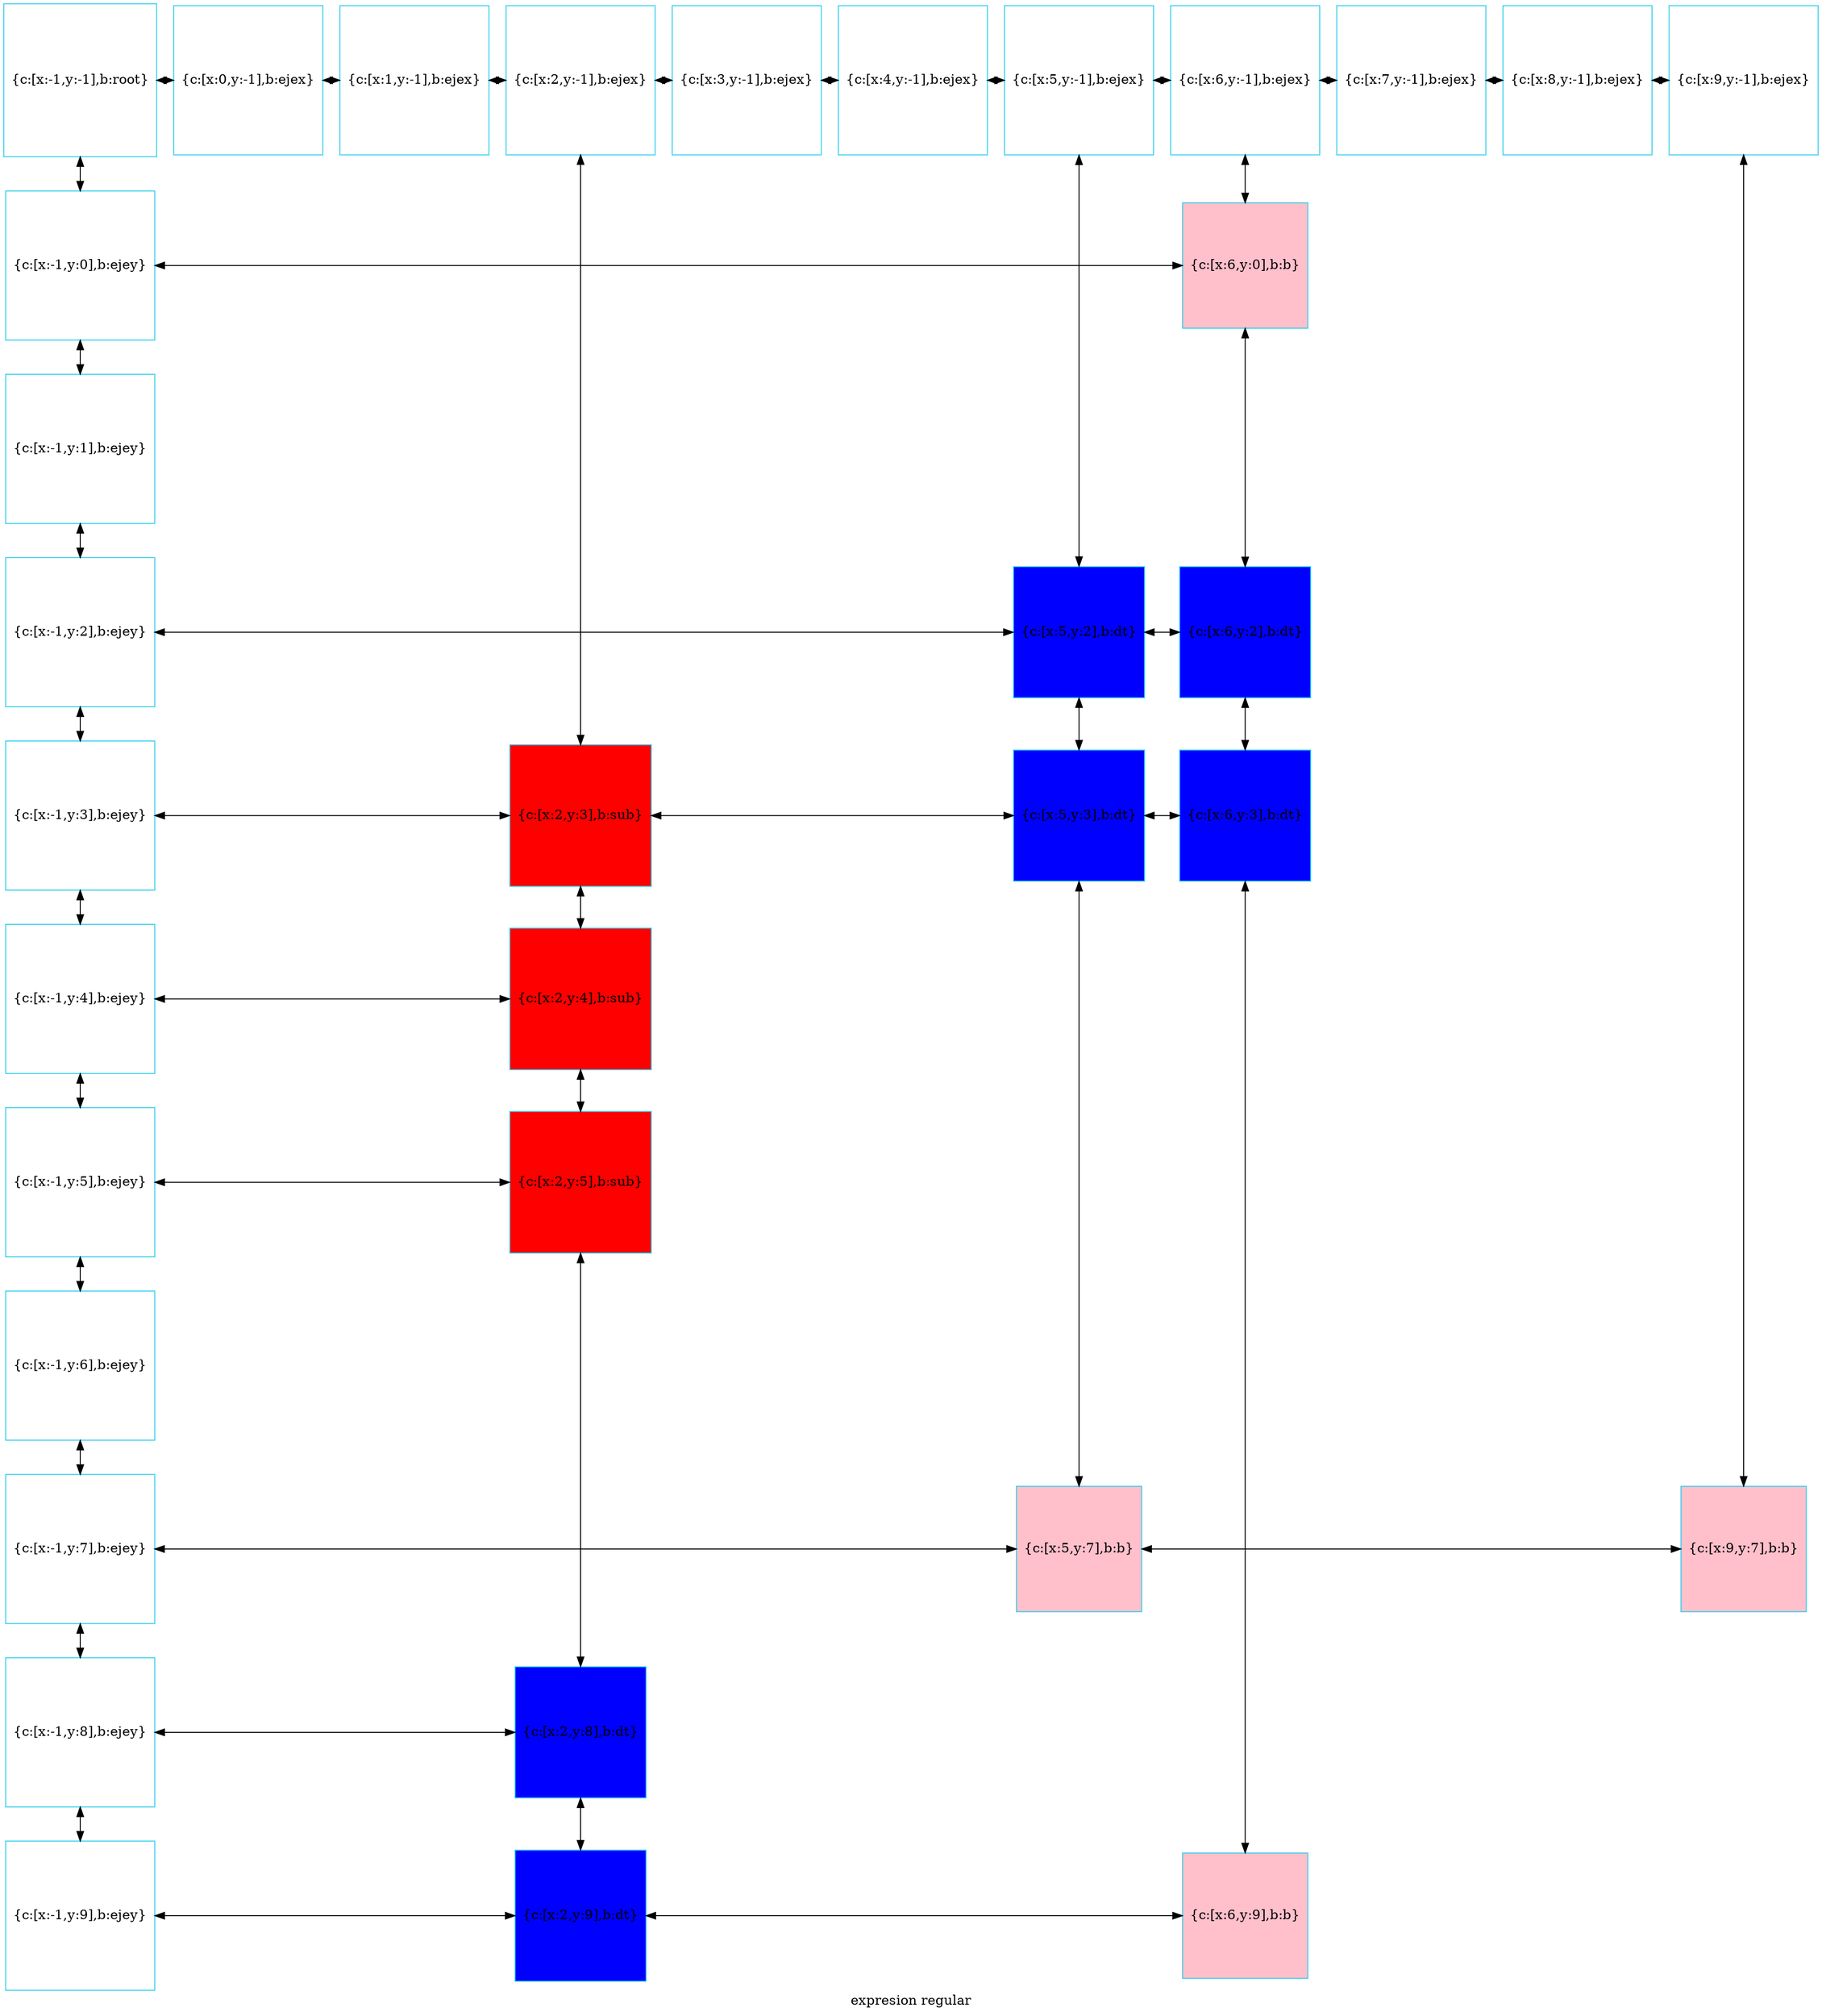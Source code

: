 digraph G
{label="expresion regular"
        node[shape = square]
        node[style = filled]
        node[fillcolor = "#EEEEE"]
        node[color = "#EEEEE"]
        node[color = "#31CEF0"]

583535751712[label="{c:[x:-1,y:-1],b:root}",fillcolor = "white"]
583535751856[label="{c:[x:0,y:-1],b:ejex}",fillcolor = "white"]
583535752000[label="{c:[x:1,y:-1],b:ejex}",fillcolor = "white"]
583535752144[label="{c:[x:2,y:-1],b:ejex}",fillcolor = "white"]
583535752288[label="{c:[x:3,y:-1],b:ejex}",fillcolor = "white"]
583535752432[label="{c:[x:4,y:-1],b:ejex}",fillcolor = "white"]
583535752576[label="{c:[x:5,y:-1],b:ejex}",fillcolor = "white"]
583535752720[label="{c:[x:6,y:-1],b:ejex}",fillcolor = "white"]
583535752864[label="{c:[x:7,y:-1],b:ejex}",fillcolor = "white"]
583535753008[label="{c:[x:8,y:-1],b:ejex}",fillcolor = "white"]
583535753152[label="{c:[x:9,y:-1],b:ejex}",fillcolor = "white"]
583535753296[label="{c:[x:-1,y:0],b:ejey}",fillcolor = "white"]
583535767120[label="{c:[x:6,y:0],b:b}",fillcolor = "pink"]
583535753440[label="{c:[x:-1,y:1],b:ejey}",fillcolor = "white"]
583535753584[label="{c:[x:-1,y:2],b:ejey}",fillcolor = "white"]
583535765440[label="{c:[x:5,y:2],b:dt}",fillcolor = "blue"]
583535766400[label="{c:[x:6,y:2],b:dt}",fillcolor = "blue"]
583535753728[label="{c:[x:-1,y:3],b:ejey}",fillcolor = "white"]
583535764048[label="{c:[x:2,y:3],b:sub}",fillcolor = "red"]
583535765680[label="{c:[x:5,y:3],b:dt}",fillcolor = "blue"]
583535766640[label="{c:[x:6,y:3],b:dt}",fillcolor = "blue"]
583535753872[label="{c:[x:-1,y:4],b:ejey}",fillcolor = "white"]
583535764288[label="{c:[x:2,y:4],b:sub}",fillcolor = "red"]
583535754016[label="{c:[x:-1,y:5],b:ejey}",fillcolor = "white"]
583535764528[label="{c:[x:2,y:5],b:sub}",fillcolor = "red"]
583535754160[label="{c:[x:-1,y:6],b:ejey}",fillcolor = "white"]
583535754304[label="{c:[x:-1,y:7],b:ejey}",fillcolor = "white"]
583535771760[label="{c:[x:5,y:7],b:b}",fillcolor = "pink"]
583535767360[label="{c:[x:9,y:7],b:b}",fillcolor = "pink"]
583535754448[label="{c:[x:-1,y:8],b:ejey}",fillcolor = "white"]
583535765920[label="{c:[x:2,y:8],b:dt}",fillcolor = "blue"]
583535754592[label="{c:[x:-1,y:9],b:ejey}",fillcolor = "white"]
583535766160[label="{c:[x:2,y:9],b:dt}",fillcolor = "blue"]
583535766880[label="{c:[x:6,y:9],b:b}",fillcolor = "pink"]
583535751712->583535753296[dir = both];
583535753296->583535753440[dir = both];
583535753440->583535753584[dir = both];
583535753584->583535753728[dir = both];
583535753728->583535753872[dir = both];
583535753872->583535754016[dir = both];
583535754016->583535754160[dir = both];
583535754160->583535754304[dir = both];
583535754304->583535754448[dir = both];
583535754448->583535754592[dir = both];
583535752144->583535764048[dir = both];
583535764048->583535764288[dir = both];
583535764288->583535764528[dir = both];
583535764528->583535765920[dir = both];
583535765920->583535766160[dir = both];
583535752576->583535765440[dir = both];
583535765440->583535765680[dir = both];
583535765680->583535771760[dir = both];
583535752720->583535767120[dir = both];
583535767120->583535766400[dir = both];
583535766400->583535766640[dir = both];
583535766640->583535766880[dir = both];
583535753152->583535767360[dir = both];
583535751712->583535751856[dir = both];
583535751856->583535752000[dir = both];
583535752000->583535752144[dir = both];
583535752144->583535752288[dir = both];
583535752288->583535752432[dir = both];
583535752432->583535752576[dir = both];
583535752576->583535752720[dir = both];
583535752720->583535752864[dir = both];
583535752864->583535753008[dir = both];
583535753008->583535753152[dir = both];
583535753296->583535767120[constraint=false,dir = both];
583535753584->583535765440[constraint=false,dir = both];
583535765440->583535766400[constraint=false,dir = both];
583535753728->583535764048[constraint=false,dir = both];
583535764048->583535765680[constraint=false,dir = both];
583535765680->583535766640[constraint=false,dir = both];
583535753872->583535764288[constraint=false,dir = both];
583535754016->583535764528[constraint=false,dir = both];
583535754304->583535771760[constraint=false,dir = both];
583535771760->583535767360[constraint=false,dir = both];
583535754448->583535765920[constraint=false,dir = both];
583535754592->583535766160[constraint=false,dir = both];
583535766160->583535766880[constraint=false,dir = both];
 {rank=same; 583535751712;583535751856;583535752000;583535752144;583535752288;583535752432;583535752576;583535752720;583535752864;583535753008;583535753152;}
 {rank=same; 583535753296;583535767120;}
 {rank=same; 583535753440;}
 {rank=same; 583535753584;583535765440;583535766400;}
 {rank=same; 583535753728;583535764048;583535765680;583535766640;}
 {rank=same; 583535753872;583535764288;}
 {rank=same; 583535754016;583535764528;}
 {rank=same; 583535754160;}
 {rank=same; 583535754304;583535771760;583535767360;}
 {rank=same; 583535754448;583535765920;}
 {rank=same; 583535754592;583535766160;583535766880;}
}